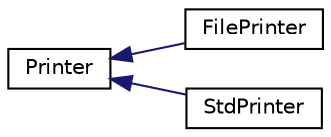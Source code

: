 digraph "Graphical Class Hierarchy"
{
 // LATEX_PDF_SIZE
  edge [fontname="Helvetica",fontsize="10",labelfontname="Helvetica",labelfontsize="10"];
  node [fontname="Helvetica",fontsize="10",shape=record];
  rankdir="LR";
  Node0 [label="Printer",height=0.2,width=0.4,color="black", fillcolor="white", style="filled",URL="$classarm__compute_1_1logging_1_1_printer.xhtml",tooltip="Base printer class to be inherited by other printer classes."];
  Node0 -> Node1 [dir="back",color="midnightblue",fontsize="10",style="solid",fontname="Helvetica"];
  Node1 [label="FilePrinter",height=0.2,width=0.4,color="black", fillcolor="white", style="filled",URL="$classarm__compute_1_1logging_1_1_file_printer.xhtml",tooltip="File Printer."];
  Node0 -> Node2 [dir="back",color="midnightblue",fontsize="10",style="solid",fontname="Helvetica"];
  Node2 [label="StdPrinter",height=0.2,width=0.4,color="black", fillcolor="white", style="filled",URL="$classarm__compute_1_1logging_1_1_std_printer.xhtml",tooltip="Std Printer."];
}

